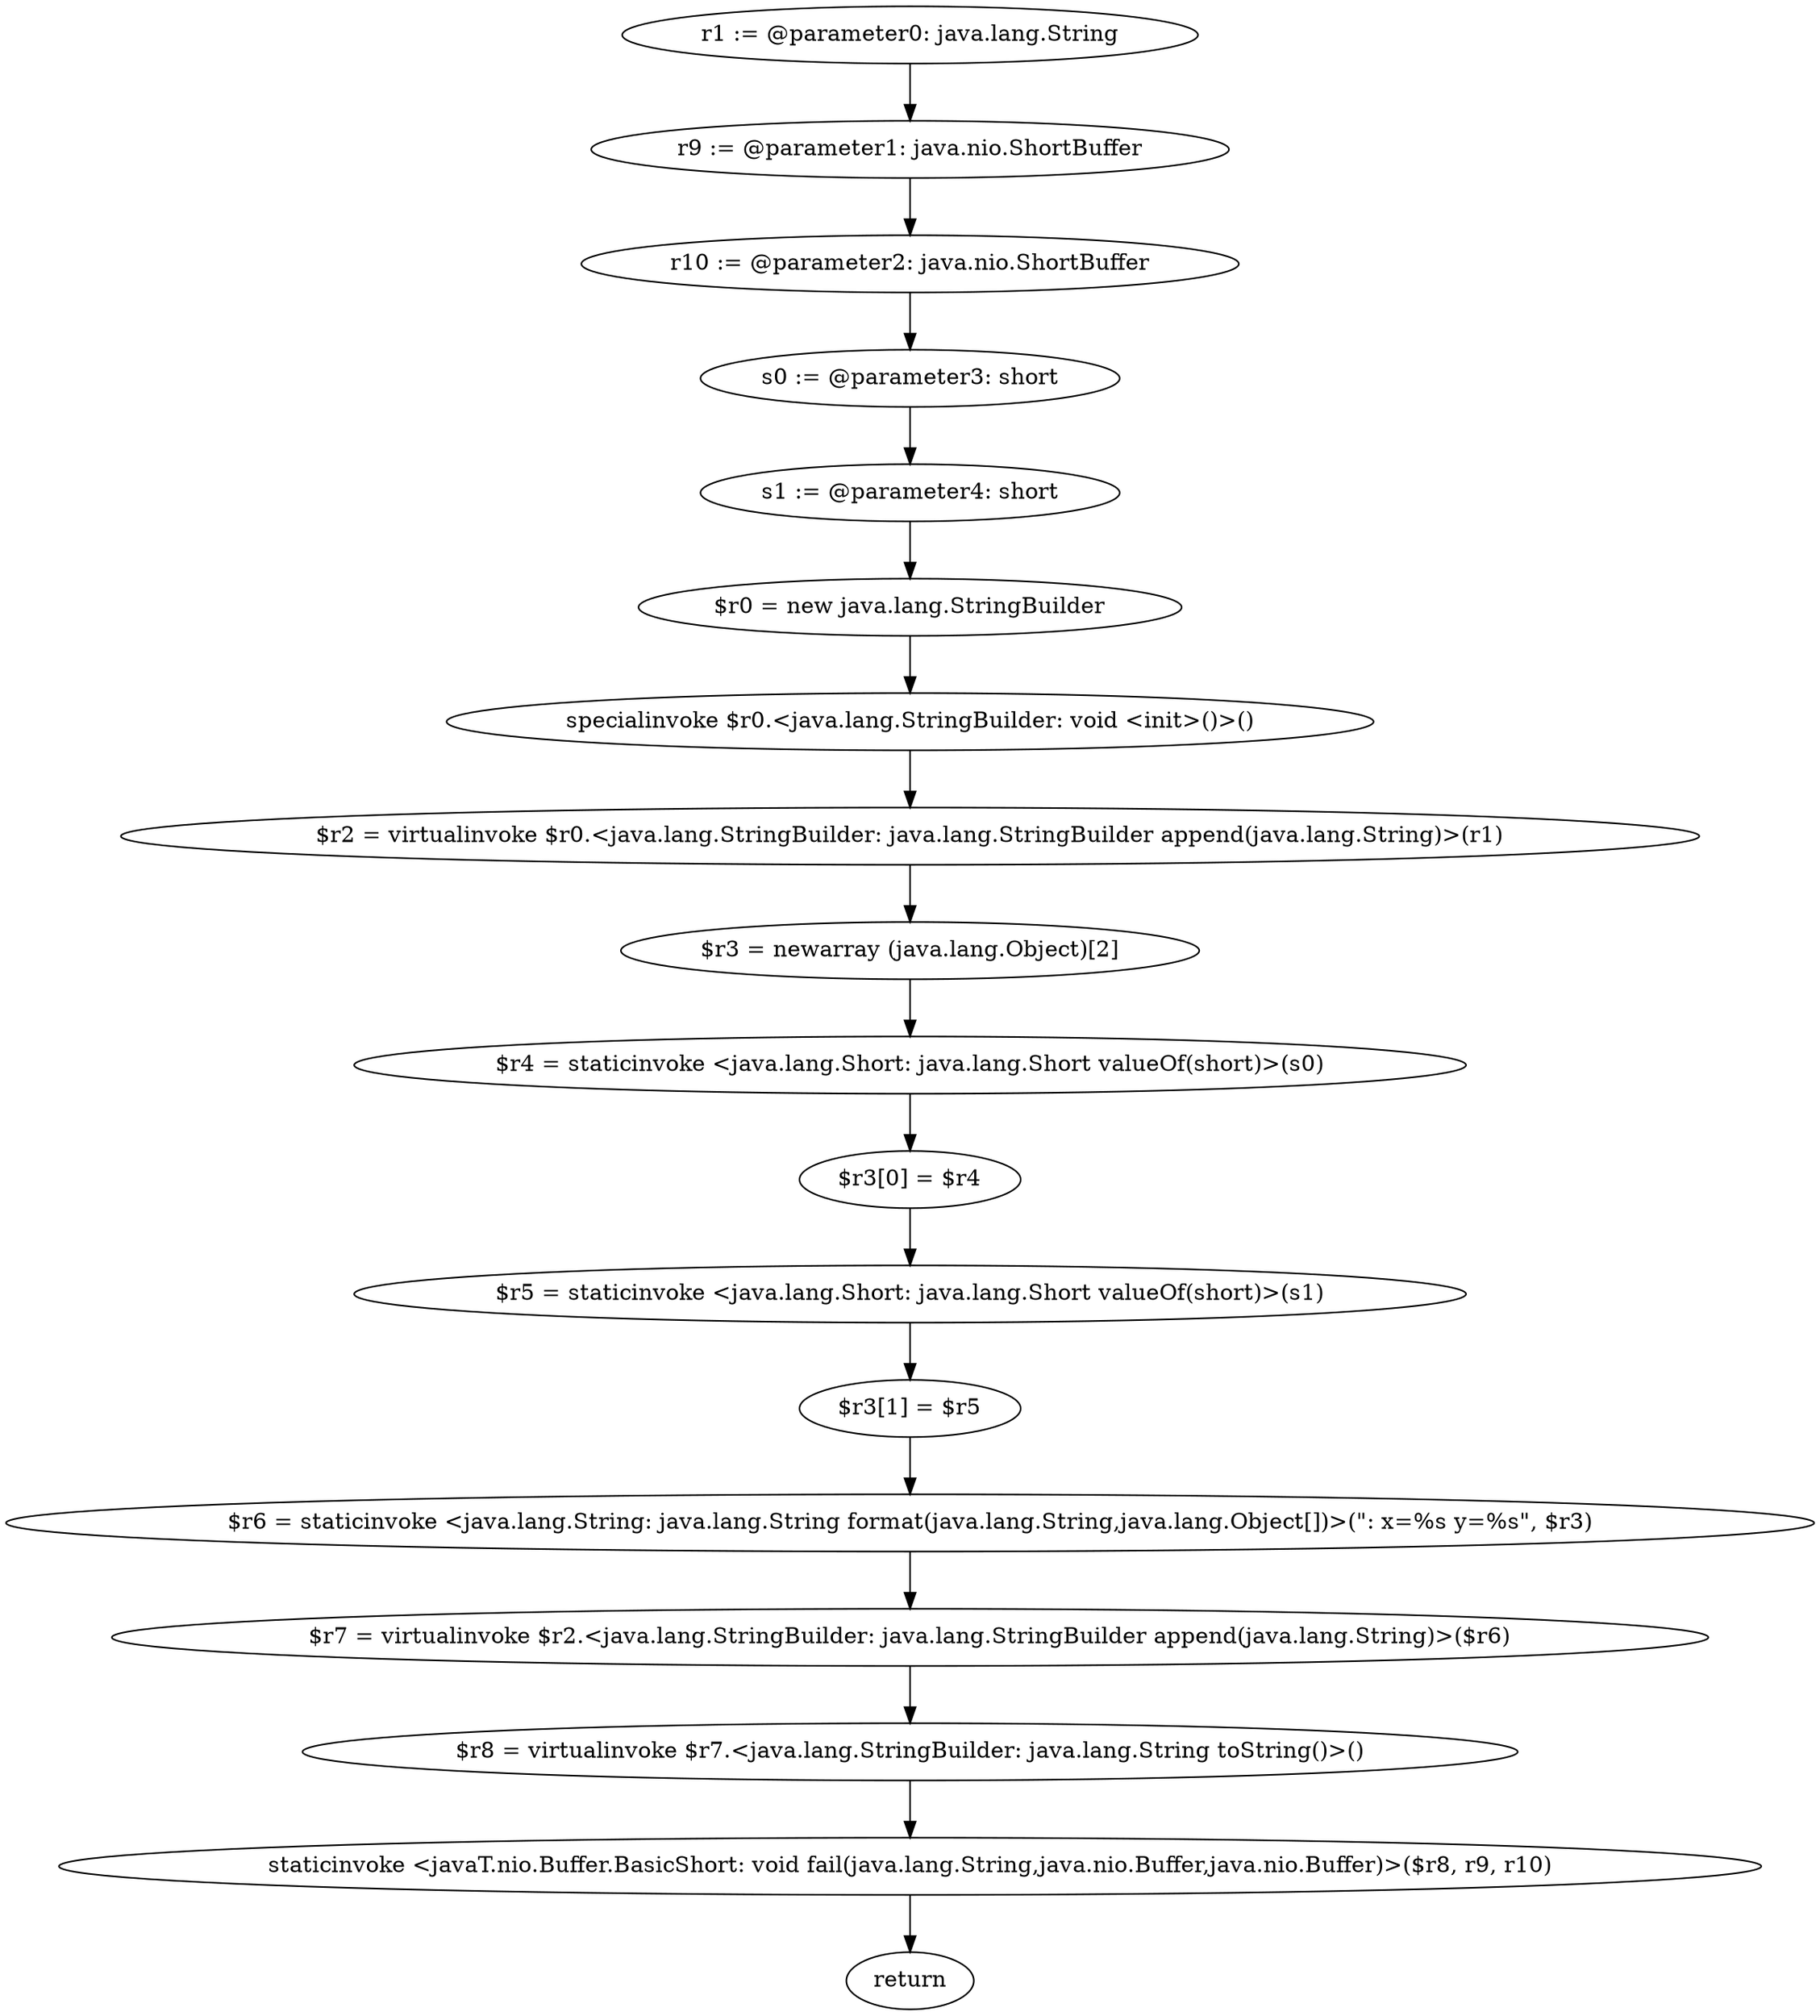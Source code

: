 digraph "unitGraph" {
    "r1 := @parameter0: java.lang.String"
    "r9 := @parameter1: java.nio.ShortBuffer"
    "r10 := @parameter2: java.nio.ShortBuffer"
    "s0 := @parameter3: short"
    "s1 := @parameter4: short"
    "$r0 = new java.lang.StringBuilder"
    "specialinvoke $r0.<java.lang.StringBuilder: void <init>()>()"
    "$r2 = virtualinvoke $r0.<java.lang.StringBuilder: java.lang.StringBuilder append(java.lang.String)>(r1)"
    "$r3 = newarray (java.lang.Object)[2]"
    "$r4 = staticinvoke <java.lang.Short: java.lang.Short valueOf(short)>(s0)"
    "$r3[0] = $r4"
    "$r5 = staticinvoke <java.lang.Short: java.lang.Short valueOf(short)>(s1)"
    "$r3[1] = $r5"
    "$r6 = staticinvoke <java.lang.String: java.lang.String format(java.lang.String,java.lang.Object[])>(\": x=%s y=%s\", $r3)"
    "$r7 = virtualinvoke $r2.<java.lang.StringBuilder: java.lang.StringBuilder append(java.lang.String)>($r6)"
    "$r8 = virtualinvoke $r7.<java.lang.StringBuilder: java.lang.String toString()>()"
    "staticinvoke <javaT.nio.Buffer.BasicShort: void fail(java.lang.String,java.nio.Buffer,java.nio.Buffer)>($r8, r9, r10)"
    "return"
    "r1 := @parameter0: java.lang.String"->"r9 := @parameter1: java.nio.ShortBuffer";
    "r9 := @parameter1: java.nio.ShortBuffer"->"r10 := @parameter2: java.nio.ShortBuffer";
    "r10 := @parameter2: java.nio.ShortBuffer"->"s0 := @parameter3: short";
    "s0 := @parameter3: short"->"s1 := @parameter4: short";
    "s1 := @parameter4: short"->"$r0 = new java.lang.StringBuilder";
    "$r0 = new java.lang.StringBuilder"->"specialinvoke $r0.<java.lang.StringBuilder: void <init>()>()";
    "specialinvoke $r0.<java.lang.StringBuilder: void <init>()>()"->"$r2 = virtualinvoke $r0.<java.lang.StringBuilder: java.lang.StringBuilder append(java.lang.String)>(r1)";
    "$r2 = virtualinvoke $r0.<java.lang.StringBuilder: java.lang.StringBuilder append(java.lang.String)>(r1)"->"$r3 = newarray (java.lang.Object)[2]";
    "$r3 = newarray (java.lang.Object)[2]"->"$r4 = staticinvoke <java.lang.Short: java.lang.Short valueOf(short)>(s0)";
    "$r4 = staticinvoke <java.lang.Short: java.lang.Short valueOf(short)>(s0)"->"$r3[0] = $r4";
    "$r3[0] = $r4"->"$r5 = staticinvoke <java.lang.Short: java.lang.Short valueOf(short)>(s1)";
    "$r5 = staticinvoke <java.lang.Short: java.lang.Short valueOf(short)>(s1)"->"$r3[1] = $r5";
    "$r3[1] = $r5"->"$r6 = staticinvoke <java.lang.String: java.lang.String format(java.lang.String,java.lang.Object[])>(\": x=%s y=%s\", $r3)";
    "$r6 = staticinvoke <java.lang.String: java.lang.String format(java.lang.String,java.lang.Object[])>(\": x=%s y=%s\", $r3)"->"$r7 = virtualinvoke $r2.<java.lang.StringBuilder: java.lang.StringBuilder append(java.lang.String)>($r6)";
    "$r7 = virtualinvoke $r2.<java.lang.StringBuilder: java.lang.StringBuilder append(java.lang.String)>($r6)"->"$r8 = virtualinvoke $r7.<java.lang.StringBuilder: java.lang.String toString()>()";
    "$r8 = virtualinvoke $r7.<java.lang.StringBuilder: java.lang.String toString()>()"->"staticinvoke <javaT.nio.Buffer.BasicShort: void fail(java.lang.String,java.nio.Buffer,java.nio.Buffer)>($r8, r9, r10)";
    "staticinvoke <javaT.nio.Buffer.BasicShort: void fail(java.lang.String,java.nio.Buffer,java.nio.Buffer)>($r8, r9, r10)"->"return";
}
